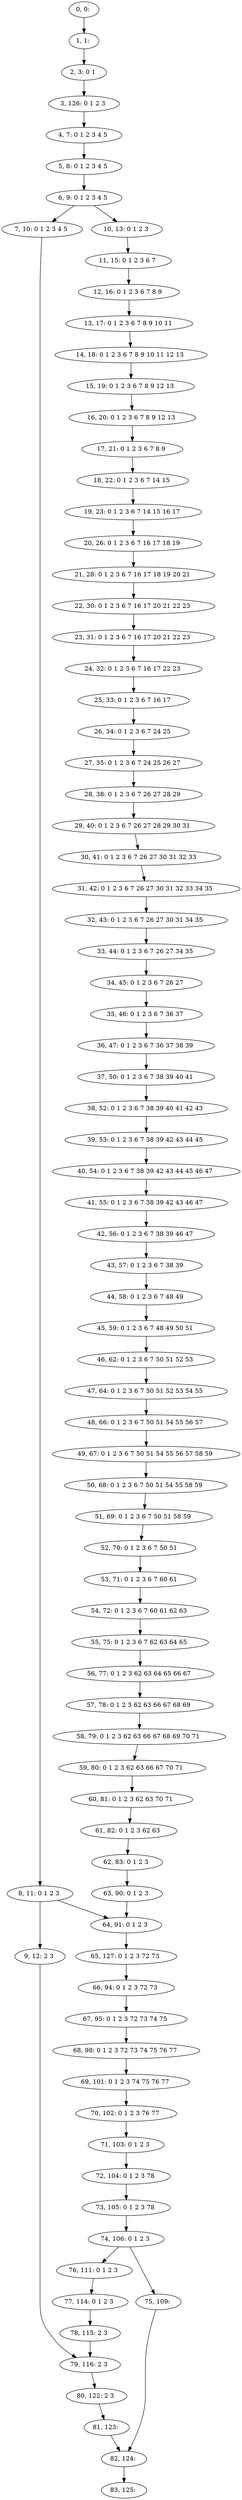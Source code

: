 digraph G {
0[label="0, 0: "];
1[label="1, 1: "];
2[label="2, 3: 0 1 "];
3[label="3, 126: 0 1 2 3 "];
4[label="4, 7: 0 1 2 3 4 5 "];
5[label="5, 8: 0 1 2 3 4 5 "];
6[label="6, 9: 0 1 2 3 4 5 "];
7[label="7, 10: 0 1 2 3 4 5 "];
8[label="8, 11: 0 1 2 3 "];
9[label="9, 12: 2 3 "];
10[label="10, 13: 0 1 2 3 "];
11[label="11, 15: 0 1 2 3 6 7 "];
12[label="12, 16: 0 1 2 3 6 7 8 9 "];
13[label="13, 17: 0 1 2 3 6 7 8 9 10 11 "];
14[label="14, 18: 0 1 2 3 6 7 8 9 10 11 12 13 "];
15[label="15, 19: 0 1 2 3 6 7 8 9 12 13 "];
16[label="16, 20: 0 1 2 3 6 7 8 9 12 13 "];
17[label="17, 21: 0 1 2 3 6 7 8 9 "];
18[label="18, 22: 0 1 2 3 6 7 14 15 "];
19[label="19, 23: 0 1 2 3 6 7 14 15 16 17 "];
20[label="20, 26: 0 1 2 3 6 7 16 17 18 19 "];
21[label="21, 28: 0 1 2 3 6 7 16 17 18 19 20 21 "];
22[label="22, 30: 0 1 2 3 6 7 16 17 20 21 22 23 "];
23[label="23, 31: 0 1 2 3 6 7 16 17 20 21 22 23 "];
24[label="24, 32: 0 1 2 3 6 7 16 17 22 23 "];
25[label="25, 33: 0 1 2 3 6 7 16 17 "];
26[label="26, 34: 0 1 2 3 6 7 24 25 "];
27[label="27, 35: 0 1 2 3 6 7 24 25 26 27 "];
28[label="28, 38: 0 1 2 3 6 7 26 27 28 29 "];
29[label="29, 40: 0 1 2 3 6 7 26 27 28 29 30 31 "];
30[label="30, 41: 0 1 2 3 6 7 26 27 30 31 32 33 "];
31[label="31, 42: 0 1 2 3 6 7 26 27 30 31 32 33 34 35 "];
32[label="32, 43: 0 1 2 3 6 7 26 27 30 31 34 35 "];
33[label="33, 44: 0 1 2 3 6 7 26 27 34 35 "];
34[label="34, 45: 0 1 2 3 6 7 26 27 "];
35[label="35, 46: 0 1 2 3 6 7 36 37 "];
36[label="36, 47: 0 1 2 3 6 7 36 37 38 39 "];
37[label="37, 50: 0 1 2 3 6 7 38 39 40 41 "];
38[label="38, 52: 0 1 2 3 6 7 38 39 40 41 42 43 "];
39[label="39, 53: 0 1 2 3 6 7 38 39 42 43 44 45 "];
40[label="40, 54: 0 1 2 3 6 7 38 39 42 43 44 45 46 47 "];
41[label="41, 55: 0 1 2 3 6 7 38 39 42 43 46 47 "];
42[label="42, 56: 0 1 2 3 6 7 38 39 46 47 "];
43[label="43, 57: 0 1 2 3 6 7 38 39 "];
44[label="44, 58: 0 1 2 3 6 7 48 49 "];
45[label="45, 59: 0 1 2 3 6 7 48 49 50 51 "];
46[label="46, 62: 0 1 2 3 6 7 50 51 52 53 "];
47[label="47, 64: 0 1 2 3 6 7 50 51 52 53 54 55 "];
48[label="48, 66: 0 1 2 3 6 7 50 51 54 55 56 57 "];
49[label="49, 67: 0 1 2 3 6 7 50 51 54 55 56 57 58 59 "];
50[label="50, 68: 0 1 2 3 6 7 50 51 54 55 58 59 "];
51[label="51, 69: 0 1 2 3 6 7 50 51 58 59 "];
52[label="52, 70: 0 1 2 3 6 7 50 51 "];
53[label="53, 71: 0 1 2 3 6 7 60 61 "];
54[label="54, 72: 0 1 2 3 6 7 60 61 62 63 "];
55[label="55, 75: 0 1 2 3 6 7 62 63 64 65 "];
56[label="56, 77: 0 1 2 3 62 63 64 65 66 67 "];
57[label="57, 78: 0 1 2 3 62 63 66 67 68 69 "];
58[label="58, 79: 0 1 2 3 62 63 66 67 68 69 70 71 "];
59[label="59, 80: 0 1 2 3 62 63 66 67 70 71 "];
60[label="60, 81: 0 1 2 3 62 63 70 71 "];
61[label="61, 82: 0 1 2 3 62 63 "];
62[label="62, 83: 0 1 2 3 "];
63[label="63, 90: 0 1 2 3 "];
64[label="64, 91: 0 1 2 3 "];
65[label="65, 127: 0 1 2 3 72 73 "];
66[label="66, 94: 0 1 2 3 72 73 "];
67[label="67, 95: 0 1 2 3 72 73 74 75 "];
68[label="68, 98: 0 1 2 3 72 73 74 75 76 77 "];
69[label="69, 101: 0 1 2 3 74 75 76 77 "];
70[label="70, 102: 0 1 2 3 76 77 "];
71[label="71, 103: 0 1 2 3 "];
72[label="72, 104: 0 1 2 3 78 "];
73[label="73, 105: 0 1 2 3 78 "];
74[label="74, 106: 0 1 2 3 "];
75[label="75, 109: "];
76[label="76, 111: 0 1 2 3 "];
77[label="77, 114: 0 1 2 3 "];
78[label="78, 115: 2 3 "];
79[label="79, 116: 2 3 "];
80[label="80, 122: 2 3 "];
81[label="81, 123: "];
82[label="82, 124: "];
83[label="83, 125: "];
0->1 ;
1->2 ;
2->3 ;
3->4 ;
4->5 ;
5->6 ;
6->7 ;
6->10 ;
7->8 ;
8->9 ;
8->64 ;
9->79 ;
10->11 ;
11->12 ;
12->13 ;
13->14 ;
14->15 ;
15->16 ;
16->17 ;
17->18 ;
18->19 ;
19->20 ;
20->21 ;
21->22 ;
22->23 ;
23->24 ;
24->25 ;
25->26 ;
26->27 ;
27->28 ;
28->29 ;
29->30 ;
30->31 ;
31->32 ;
32->33 ;
33->34 ;
34->35 ;
35->36 ;
36->37 ;
37->38 ;
38->39 ;
39->40 ;
40->41 ;
41->42 ;
42->43 ;
43->44 ;
44->45 ;
45->46 ;
46->47 ;
47->48 ;
48->49 ;
49->50 ;
50->51 ;
51->52 ;
52->53 ;
53->54 ;
54->55 ;
55->56 ;
56->57 ;
57->58 ;
58->59 ;
59->60 ;
60->61 ;
61->62 ;
62->63 ;
63->64 ;
64->65 ;
65->66 ;
66->67 ;
67->68 ;
68->69 ;
69->70 ;
70->71 ;
71->72 ;
72->73 ;
73->74 ;
74->75 ;
74->76 ;
75->82 ;
76->77 ;
77->78 ;
78->79 ;
79->80 ;
80->81 ;
81->82 ;
82->83 ;
}
